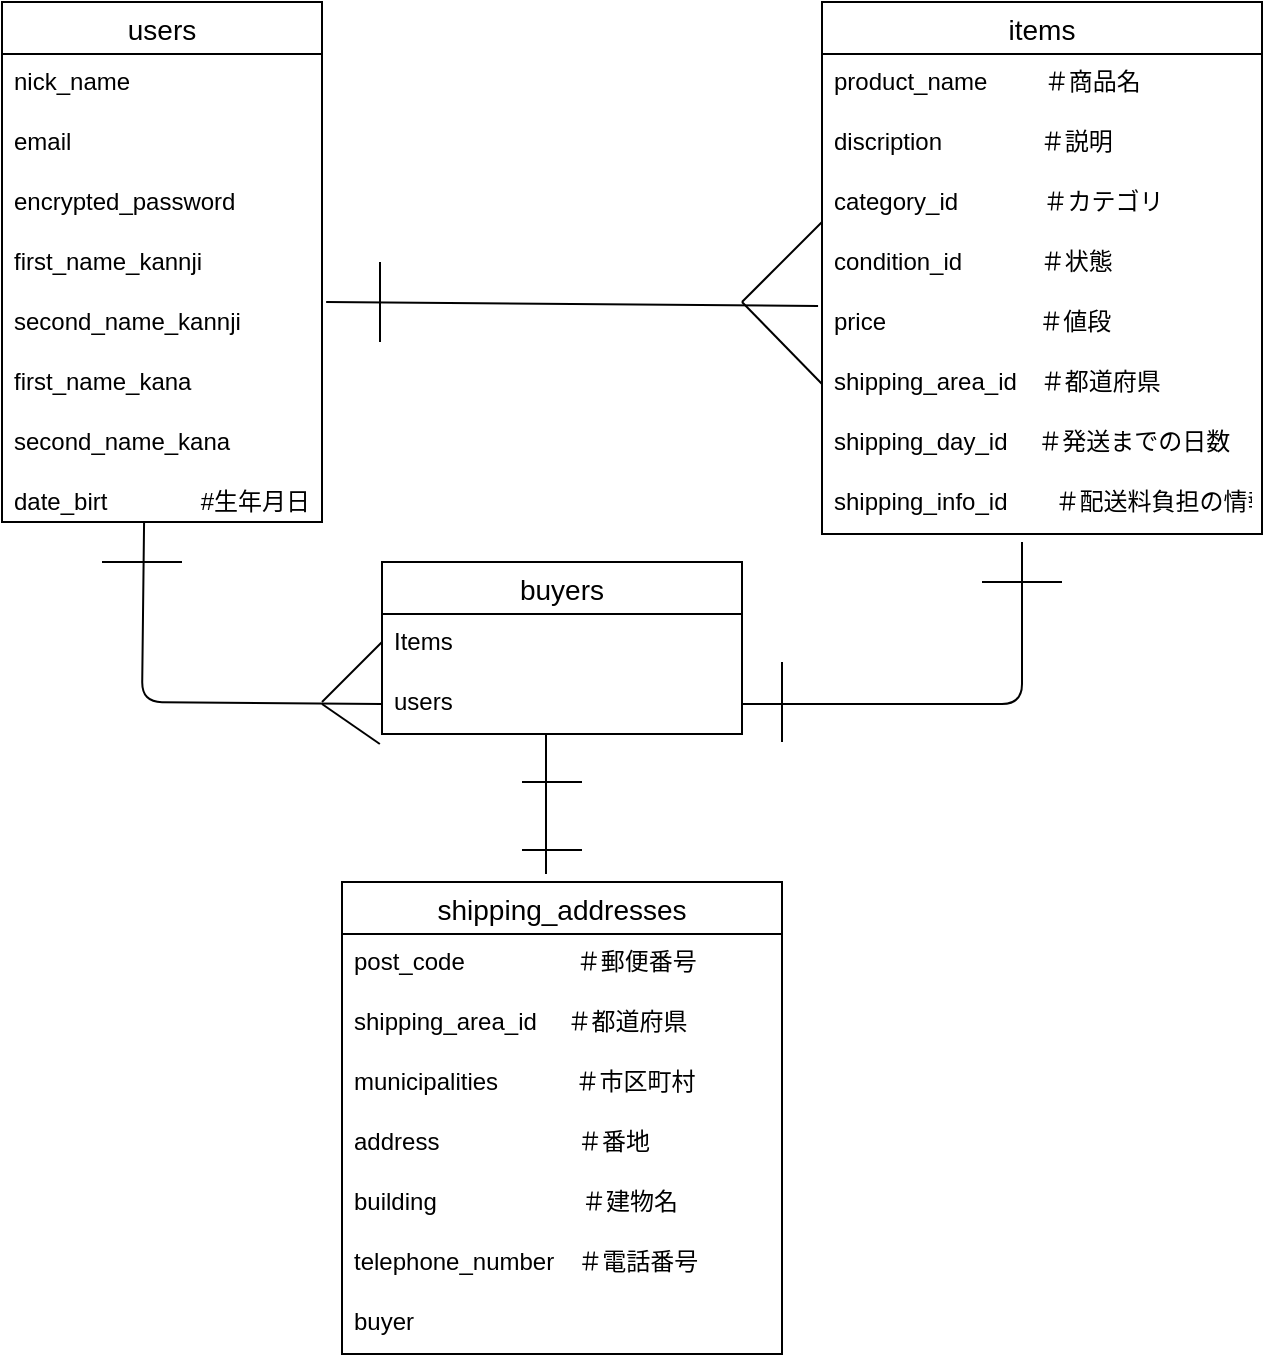 <mxfile>
    <diagram id="e9lMr-L6pmwkUcdY_k23" name="ページ1">
        <mxGraphModel dx="1020" dy="682" grid="1" gridSize="10" guides="1" tooltips="1" connect="1" arrows="1" fold="1" page="1" pageScale="1" pageWidth="827" pageHeight="1169" math="0" shadow="0">
            <root>
                <mxCell id="0"/>
                <mxCell id="1" parent="0"/>
                <mxCell id="2" value="users" style="swimlane;fontStyle=0;childLayout=stackLayout;horizontal=1;startSize=26;horizontalStack=0;resizeParent=1;resizeParentMax=0;resizeLast=0;collapsible=1;marginBottom=0;align=center;fontSize=14;rounded=0;" vertex="1" parent="1">
                    <mxGeometry x="70" y="160" width="160" height="260" as="geometry"/>
                </mxCell>
                <mxCell id="3" value="nick_name" style="text;strokeColor=none;fillColor=none;spacingLeft=4;spacingRight=4;overflow=hidden;rotatable=0;points=[[0,0.5],[1,0.5]];portConstraint=eastwest;fontSize=12;rounded=0;" vertex="1" parent="2">
                    <mxGeometry y="26" width="160" height="30" as="geometry"/>
                </mxCell>
                <mxCell id="4" value="email" style="text;strokeColor=none;fillColor=none;spacingLeft=4;spacingRight=4;overflow=hidden;rotatable=0;points=[[0,0.5],[1,0.5]];portConstraint=eastwest;fontSize=12;rounded=0;" vertex="1" parent="2">
                    <mxGeometry y="56" width="160" height="30" as="geometry"/>
                </mxCell>
                <mxCell id="10" value="encrypted_password" style="text;strokeColor=none;fillColor=none;spacingLeft=4;spacingRight=4;overflow=hidden;rotatable=0;points=[[0,0.5],[1,0.5]];portConstraint=eastwest;fontSize=12;rounded=0;" vertex="1" parent="2">
                    <mxGeometry y="86" width="160" height="30" as="geometry"/>
                </mxCell>
                <mxCell id="12" value="first_name_kannji" style="text;strokeColor=none;fillColor=none;spacingLeft=4;spacingRight=4;overflow=hidden;rotatable=0;points=[[0,0.5],[1,0.5]];portConstraint=eastwest;fontSize=12;rounded=0;" vertex="1" parent="2">
                    <mxGeometry y="116" width="160" height="30" as="geometry"/>
                </mxCell>
                <mxCell id="13" value="second_name_kannji" style="text;strokeColor=none;fillColor=none;spacingLeft=4;spacingRight=4;overflow=hidden;rotatable=0;points=[[0,0.5],[1,0.5]];portConstraint=eastwest;fontSize=12;rounded=0;" vertex="1" parent="2">
                    <mxGeometry y="146" width="160" height="30" as="geometry"/>
                </mxCell>
                <mxCell id="65" value="first_name_kana" style="text;strokeColor=none;fillColor=none;spacingLeft=4;spacingRight=4;overflow=hidden;rotatable=0;points=[[0,0.5],[1,0.5]];portConstraint=eastwest;fontSize=12;hachureGap=4;fontFamily=Helvetica;rounded=0;" vertex="1" parent="2">
                    <mxGeometry y="176" width="160" height="30" as="geometry"/>
                </mxCell>
                <mxCell id="68" value="second_name_kana" style="text;strokeColor=none;fillColor=none;spacingLeft=4;spacingRight=4;overflow=hidden;rotatable=0;points=[[0,0.5],[1,0.5]];portConstraint=eastwest;fontSize=12;hachureGap=4;fontFamily=Helvetica;rounded=0;" vertex="1" parent="2">
                    <mxGeometry y="206" width="160" height="30" as="geometry"/>
                </mxCell>
                <mxCell id="11" value="date_birt              #生年月日" style="text;strokeColor=none;fillColor=none;spacingLeft=4;spacingRight=4;overflow=hidden;rotatable=0;points=[[0,0.5],[1,0.5]];portConstraint=eastwest;fontSize=12;rounded=0;" vertex="1" parent="2">
                    <mxGeometry y="236" width="160" height="24" as="geometry"/>
                </mxCell>
                <mxCell id="14" value="items" style="swimlane;fontStyle=0;childLayout=stackLayout;horizontal=1;startSize=26;horizontalStack=0;resizeParent=1;resizeParentMax=0;resizeLast=0;collapsible=1;marginBottom=0;align=center;fontSize=14;rounded=0;" vertex="1" parent="1">
                    <mxGeometry x="480" y="160" width="220" height="266" as="geometry"/>
                </mxCell>
                <mxCell id="15" value="product_name　     ＃商品名" style="text;strokeColor=none;fillColor=none;spacingLeft=4;spacingRight=4;overflow=hidden;rotatable=0;points=[[0,0.5],[1,0.5]];portConstraint=eastwest;fontSize=12;rounded=0;" vertex="1" parent="14">
                    <mxGeometry y="26" width="220" height="30" as="geometry"/>
                </mxCell>
                <mxCell id="18" value="discription    　　　＃説明" style="text;strokeColor=none;fillColor=none;spacingLeft=4;spacingRight=4;overflow=hidden;rotatable=0;points=[[0,0.5],[1,0.5]];portConstraint=eastwest;fontSize=12;rounded=0;" vertex="1" parent="14">
                    <mxGeometry y="56" width="220" height="30" as="geometry"/>
                </mxCell>
                <mxCell id="19" value="category_id　　　  ＃カテゴリ" style="text;strokeColor=none;fillColor=none;spacingLeft=4;spacingRight=4;overflow=hidden;rotatable=0;points=[[0,0.5],[1,0.5]];portConstraint=eastwest;fontSize=12;rounded=0;" vertex="1" parent="14">
                    <mxGeometry y="86" width="220" height="30" as="geometry"/>
                </mxCell>
                <mxCell id="20" value="condition_id　　　 ＃状態" style="text;strokeColor=none;fillColor=none;spacingLeft=4;spacingRight=4;overflow=hidden;rotatable=0;points=[[0,0.5],[1,0.5]];portConstraint=eastwest;fontSize=12;rounded=0;" vertex="1" parent="14">
                    <mxGeometry y="116" width="220" height="30" as="geometry"/>
                </mxCell>
                <mxCell id="21" value="price     　　　　　＃値段" style="text;strokeColor=none;fillColor=none;spacingLeft=4;spacingRight=4;overflow=hidden;rotatable=0;points=[[0,0.5],[1,0.5]];portConstraint=eastwest;fontSize=12;rounded=0;" vertex="1" parent="14">
                    <mxGeometry y="146" width="220" height="30" as="geometry"/>
                </mxCell>
                <mxCell id="22" value="shipping_area_id　＃都道府県" style="text;strokeColor=none;fillColor=none;spacingLeft=4;spacingRight=4;overflow=hidden;rotatable=0;points=[[0,0.5],[1,0.5]];portConstraint=eastwest;fontSize=12;rounded=0;" vertex="1" parent="14">
                    <mxGeometry y="176" width="220" height="30" as="geometry"/>
                </mxCell>
                <mxCell id="17" value="shipping_day_id　 ＃発送までの日数" style="text;strokeColor=none;fillColor=none;spacingLeft=4;spacingRight=4;overflow=hidden;rotatable=0;points=[[0,0.5],[1,0.5]];portConstraint=eastwest;fontSize=12;rounded=0;" vertex="1" parent="14">
                    <mxGeometry y="206" width="220" height="30" as="geometry"/>
                </mxCell>
                <mxCell id="23" value="shipping_info_id　　＃配送料負担の情報" style="text;strokeColor=none;fillColor=none;spacingLeft=4;spacingRight=4;overflow=hidden;rotatable=0;points=[[0,0.5],[1,0.5]];portConstraint=eastwest;fontSize=12;rounded=0;" vertex="1" parent="14">
                    <mxGeometry y="236" width="220" height="30" as="geometry"/>
                </mxCell>
                <mxCell id="25" value="buyers" style="swimlane;fontStyle=0;childLayout=stackLayout;horizontal=1;startSize=26;horizontalStack=0;resizeParent=1;resizeParentMax=0;resizeLast=0;collapsible=1;marginBottom=0;align=center;fontSize=14;rounded=0;" vertex="1" parent="1">
                    <mxGeometry x="260" y="440" width="180" height="86" as="geometry"/>
                </mxCell>
                <mxCell id="73" value="Items" style="text;strokeColor=none;fillColor=none;spacingLeft=4;spacingRight=4;overflow=hidden;rotatable=0;points=[[0,0.5],[1,0.5]];portConstraint=eastwest;fontSize=12;" vertex="1" parent="25">
                    <mxGeometry y="26" width="180" height="30" as="geometry"/>
                </mxCell>
                <mxCell id="127" value="" style="endArrow=none;html=1;" edge="1" parent="25">
                    <mxGeometry width="50" height="50" relative="1" as="geometry">
                        <mxPoint x="-30" y="70" as="sourcePoint"/>
                        <mxPoint y="40" as="targetPoint"/>
                    </mxGeometry>
                </mxCell>
                <mxCell id="33" value="users" style="text;strokeColor=none;fillColor=none;spacingLeft=4;spacingRight=4;overflow=hidden;rotatable=0;points=[[0,0.5],[1,0.5]];portConstraint=eastwest;fontSize=12;rounded=0;" vertex="1" parent="25">
                    <mxGeometry y="56" width="180" height="30" as="geometry"/>
                </mxCell>
                <mxCell id="69" value="shipping_addresses" style="swimlane;fontStyle=0;childLayout=stackLayout;horizontal=1;startSize=26;horizontalStack=0;resizeParent=1;resizeParentMax=0;resizeLast=0;collapsible=1;marginBottom=0;align=center;fontSize=14;" vertex="1" parent="1">
                    <mxGeometry x="240" y="600" width="220" height="236" as="geometry"/>
                </mxCell>
                <mxCell id="27" value="post_code　　　      ＃郵便番号" style="text;strokeColor=none;fillColor=none;spacingLeft=4;spacingRight=4;overflow=hidden;rotatable=0;points=[[0,0.5],[1,0.5]];portConstraint=eastwest;fontSize=12;rounded=0;" vertex="1" parent="69">
                    <mxGeometry y="26" width="220" height="30" as="geometry"/>
                </mxCell>
                <mxCell id="140" value="shipping_area_id　 ＃都道府県" style="text;strokeColor=none;fillColor=none;spacingLeft=4;spacingRight=4;overflow=hidden;rotatable=0;points=[[0,0.5],[1,0.5]];portConstraint=eastwest;fontSize=12;rounded=0;" vertex="1" parent="69">
                    <mxGeometry y="56" width="220" height="30" as="geometry"/>
                </mxCell>
                <mxCell id="29" value="municipalities　        ＃市区町村" style="text;strokeColor=none;fillColor=none;spacingLeft=4;spacingRight=4;overflow=hidden;rotatable=0;points=[[0,0.5],[1,0.5]];portConstraint=eastwest;fontSize=12;rounded=0;" vertex="1" parent="69">
                    <mxGeometry y="86" width="220" height="30" as="geometry"/>
                </mxCell>
                <mxCell id="30" value="address　　　          ＃番地" style="text;strokeColor=none;fillColor=none;spacingLeft=4;spacingRight=4;overflow=hidden;rotatable=0;points=[[0,0.5],[1,0.5]];portConstraint=eastwest;fontSize=12;rounded=0;" vertex="1" parent="69">
                    <mxGeometry y="116" width="220" height="30" as="geometry"/>
                </mxCell>
                <mxCell id="32" value="building　　　           ＃建物名" style="text;strokeColor=none;fillColor=none;spacingLeft=4;spacingRight=4;overflow=hidden;rotatable=0;points=[[0,0.5],[1,0.5]];portConstraint=eastwest;fontSize=12;rounded=0;" vertex="1" parent="69">
                    <mxGeometry y="146" width="220" height="30" as="geometry"/>
                </mxCell>
                <mxCell id="31" value="telephone_number　＃電話番号" style="text;strokeColor=none;fillColor=none;spacingLeft=4;spacingRight=4;overflow=hidden;rotatable=0;points=[[0,0.5],[1,0.5]];portConstraint=eastwest;fontSize=12;rounded=0;" vertex="1" parent="69">
                    <mxGeometry y="176" width="220" height="30" as="geometry"/>
                </mxCell>
                <mxCell id="143" value="buyer" style="text;strokeColor=none;fillColor=none;spacingLeft=4;spacingRight=4;overflow=hidden;rotatable=0;points=[[0,0.5],[1,0.5]];portConstraint=eastwest;fontSize=12;" vertex="1" parent="69">
                    <mxGeometry y="206" width="220" height="30" as="geometry"/>
                </mxCell>
                <mxCell id="123" value="" style="endArrow=none;html=1;entryX=-0.009;entryY=0.2;entryDx=0;entryDy=0;entryPerimeter=0;exitX=1.013;exitY=0.133;exitDx=0;exitDy=0;exitPerimeter=0;" edge="1" parent="1" source="13" target="21">
                    <mxGeometry width="50" height="50" relative="1" as="geometry">
                        <mxPoint x="330" y="310" as="sourcePoint"/>
                        <mxPoint x="380" y="260" as="targetPoint"/>
                    </mxGeometry>
                </mxCell>
                <mxCell id="124" value="" style="endArrow=none;html=1;exitX=1;exitY=0.5;exitDx=0;exitDy=0;" edge="1" parent="1" source="33">
                    <mxGeometry width="50" height="50" relative="1" as="geometry">
                        <mxPoint x="500" y="540" as="sourcePoint"/>
                        <mxPoint x="580" y="430" as="targetPoint"/>
                        <Array as="points">
                            <mxPoint x="580" y="511"/>
                        </Array>
                    </mxGeometry>
                </mxCell>
                <mxCell id="125" value="" style="endArrow=none;html=1;exitX=0.444;exitY=1;exitDx=0;exitDy=0;exitPerimeter=0;entryX=0;entryY=0.5;entryDx=0;entryDy=0;" edge="1" parent="1" source="11" target="33">
                    <mxGeometry width="50" height="50" relative="1" as="geometry">
                        <mxPoint x="140" y="430" as="sourcePoint"/>
                        <mxPoint x="250" y="500" as="targetPoint"/>
                        <Array as="points">
                            <mxPoint x="140" y="510"/>
                        </Array>
                    </mxGeometry>
                </mxCell>
                <mxCell id="126" value="" style="endArrow=none;html=1;" edge="1" parent="1">
                    <mxGeometry width="50" height="50" relative="1" as="geometry">
                        <mxPoint x="342" y="596" as="sourcePoint"/>
                        <mxPoint x="342" y="526" as="targetPoint"/>
                    </mxGeometry>
                </mxCell>
                <mxCell id="128" value="" style="endArrow=none;html=1;entryX=-0.006;entryY=1.167;entryDx=0;entryDy=0;entryPerimeter=0;" edge="1" parent="1" target="33">
                    <mxGeometry width="50" height="50" relative="1" as="geometry">
                        <mxPoint x="230" y="511" as="sourcePoint"/>
                        <mxPoint x="260" y="540" as="targetPoint"/>
                        <Array as="points"/>
                    </mxGeometry>
                </mxCell>
                <mxCell id="129" value="" style="endArrow=none;html=1;" edge="1" parent="1">
                    <mxGeometry width="50" height="50" relative="1" as="geometry">
                        <mxPoint x="440" y="310" as="sourcePoint"/>
                        <mxPoint x="480" y="270" as="targetPoint"/>
                    </mxGeometry>
                </mxCell>
                <mxCell id="130" value="" style="endArrow=none;html=1;entryX=0;entryY=0.5;entryDx=0;entryDy=0;" edge="1" parent="1" target="22">
                    <mxGeometry width="50" height="50" relative="1" as="geometry">
                        <mxPoint x="440" y="310" as="sourcePoint"/>
                        <mxPoint x="480" y="330" as="targetPoint"/>
                        <Array as="points"/>
                    </mxGeometry>
                </mxCell>
                <mxCell id="131" value="" style="endArrow=none;html=1;" edge="1" parent="1">
                    <mxGeometry width="50" height="50" relative="1" as="geometry">
                        <mxPoint x="259" y="330" as="sourcePoint"/>
                        <mxPoint x="259" y="290" as="targetPoint"/>
                    </mxGeometry>
                </mxCell>
                <mxCell id="134" value="" style="endArrow=none;html=1;" edge="1" parent="1">
                    <mxGeometry width="50" height="50" relative="1" as="geometry">
                        <mxPoint x="560" y="450" as="sourcePoint"/>
                        <mxPoint x="600" y="450" as="targetPoint"/>
                    </mxGeometry>
                </mxCell>
                <mxCell id="135" value="" style="endArrow=none;html=1;" edge="1" parent="1">
                    <mxGeometry width="50" height="50" relative="1" as="geometry">
                        <mxPoint x="460" y="530" as="sourcePoint"/>
                        <mxPoint x="460" y="490" as="targetPoint"/>
                    </mxGeometry>
                </mxCell>
                <mxCell id="136" value="" style="endArrow=none;html=1;" edge="1" parent="1">
                    <mxGeometry width="50" height="50" relative="1" as="geometry">
                        <mxPoint x="120" y="440" as="sourcePoint"/>
                        <mxPoint x="160" y="440" as="targetPoint"/>
                    </mxGeometry>
                </mxCell>
                <mxCell id="137" value="" style="endArrow=none;html=1;" edge="1" parent="1">
                    <mxGeometry width="50" height="50" relative="1" as="geometry">
                        <mxPoint x="330" y="550" as="sourcePoint"/>
                        <mxPoint x="360" y="550" as="targetPoint"/>
                    </mxGeometry>
                </mxCell>
                <mxCell id="139" value="" style="endArrow=none;html=1;" edge="1" parent="1">
                    <mxGeometry width="50" height="50" relative="1" as="geometry">
                        <mxPoint x="330" y="584" as="sourcePoint"/>
                        <mxPoint x="360" y="584" as="targetPoint"/>
                    </mxGeometry>
                </mxCell>
            </root>
        </mxGraphModel>
    </diagram>
</mxfile>